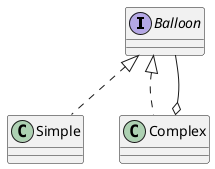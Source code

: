 @startuml

interface Balloon
class Simple
class Complex

Balloon <|.. Simple
Balloon <|.. Complex
Complex o-- Balloon

@enduml